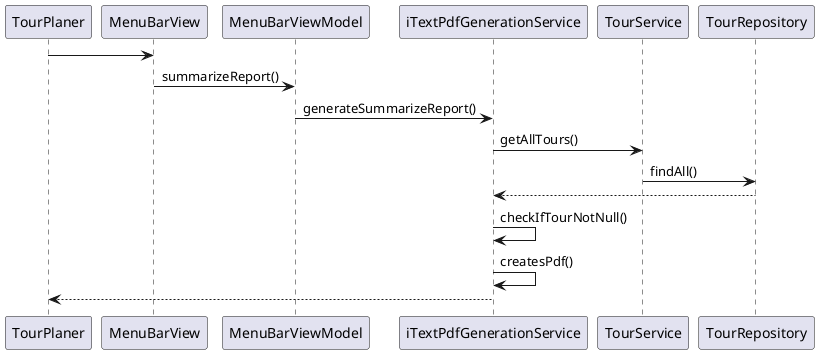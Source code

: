 @startuml


TourPlaner -> MenuBarView
MenuBarView -> MenuBarViewModel : summarizeReport()
MenuBarViewModel -> iTextPdfGenerationService : generateSummarizeReport()
iTextPdfGenerationService -> TourService : getAllTours()
TourService -> TourRepository : findAll()
TourRepository --> iTextPdfGenerationService
iTextPdfGenerationService -> iTextPdfGenerationService : checkIfTourNotNull()
iTextPdfGenerationService -> iTextPdfGenerationService : createsPdf()

iTextPdfGenerationService --> TourPlaner

@enduml

